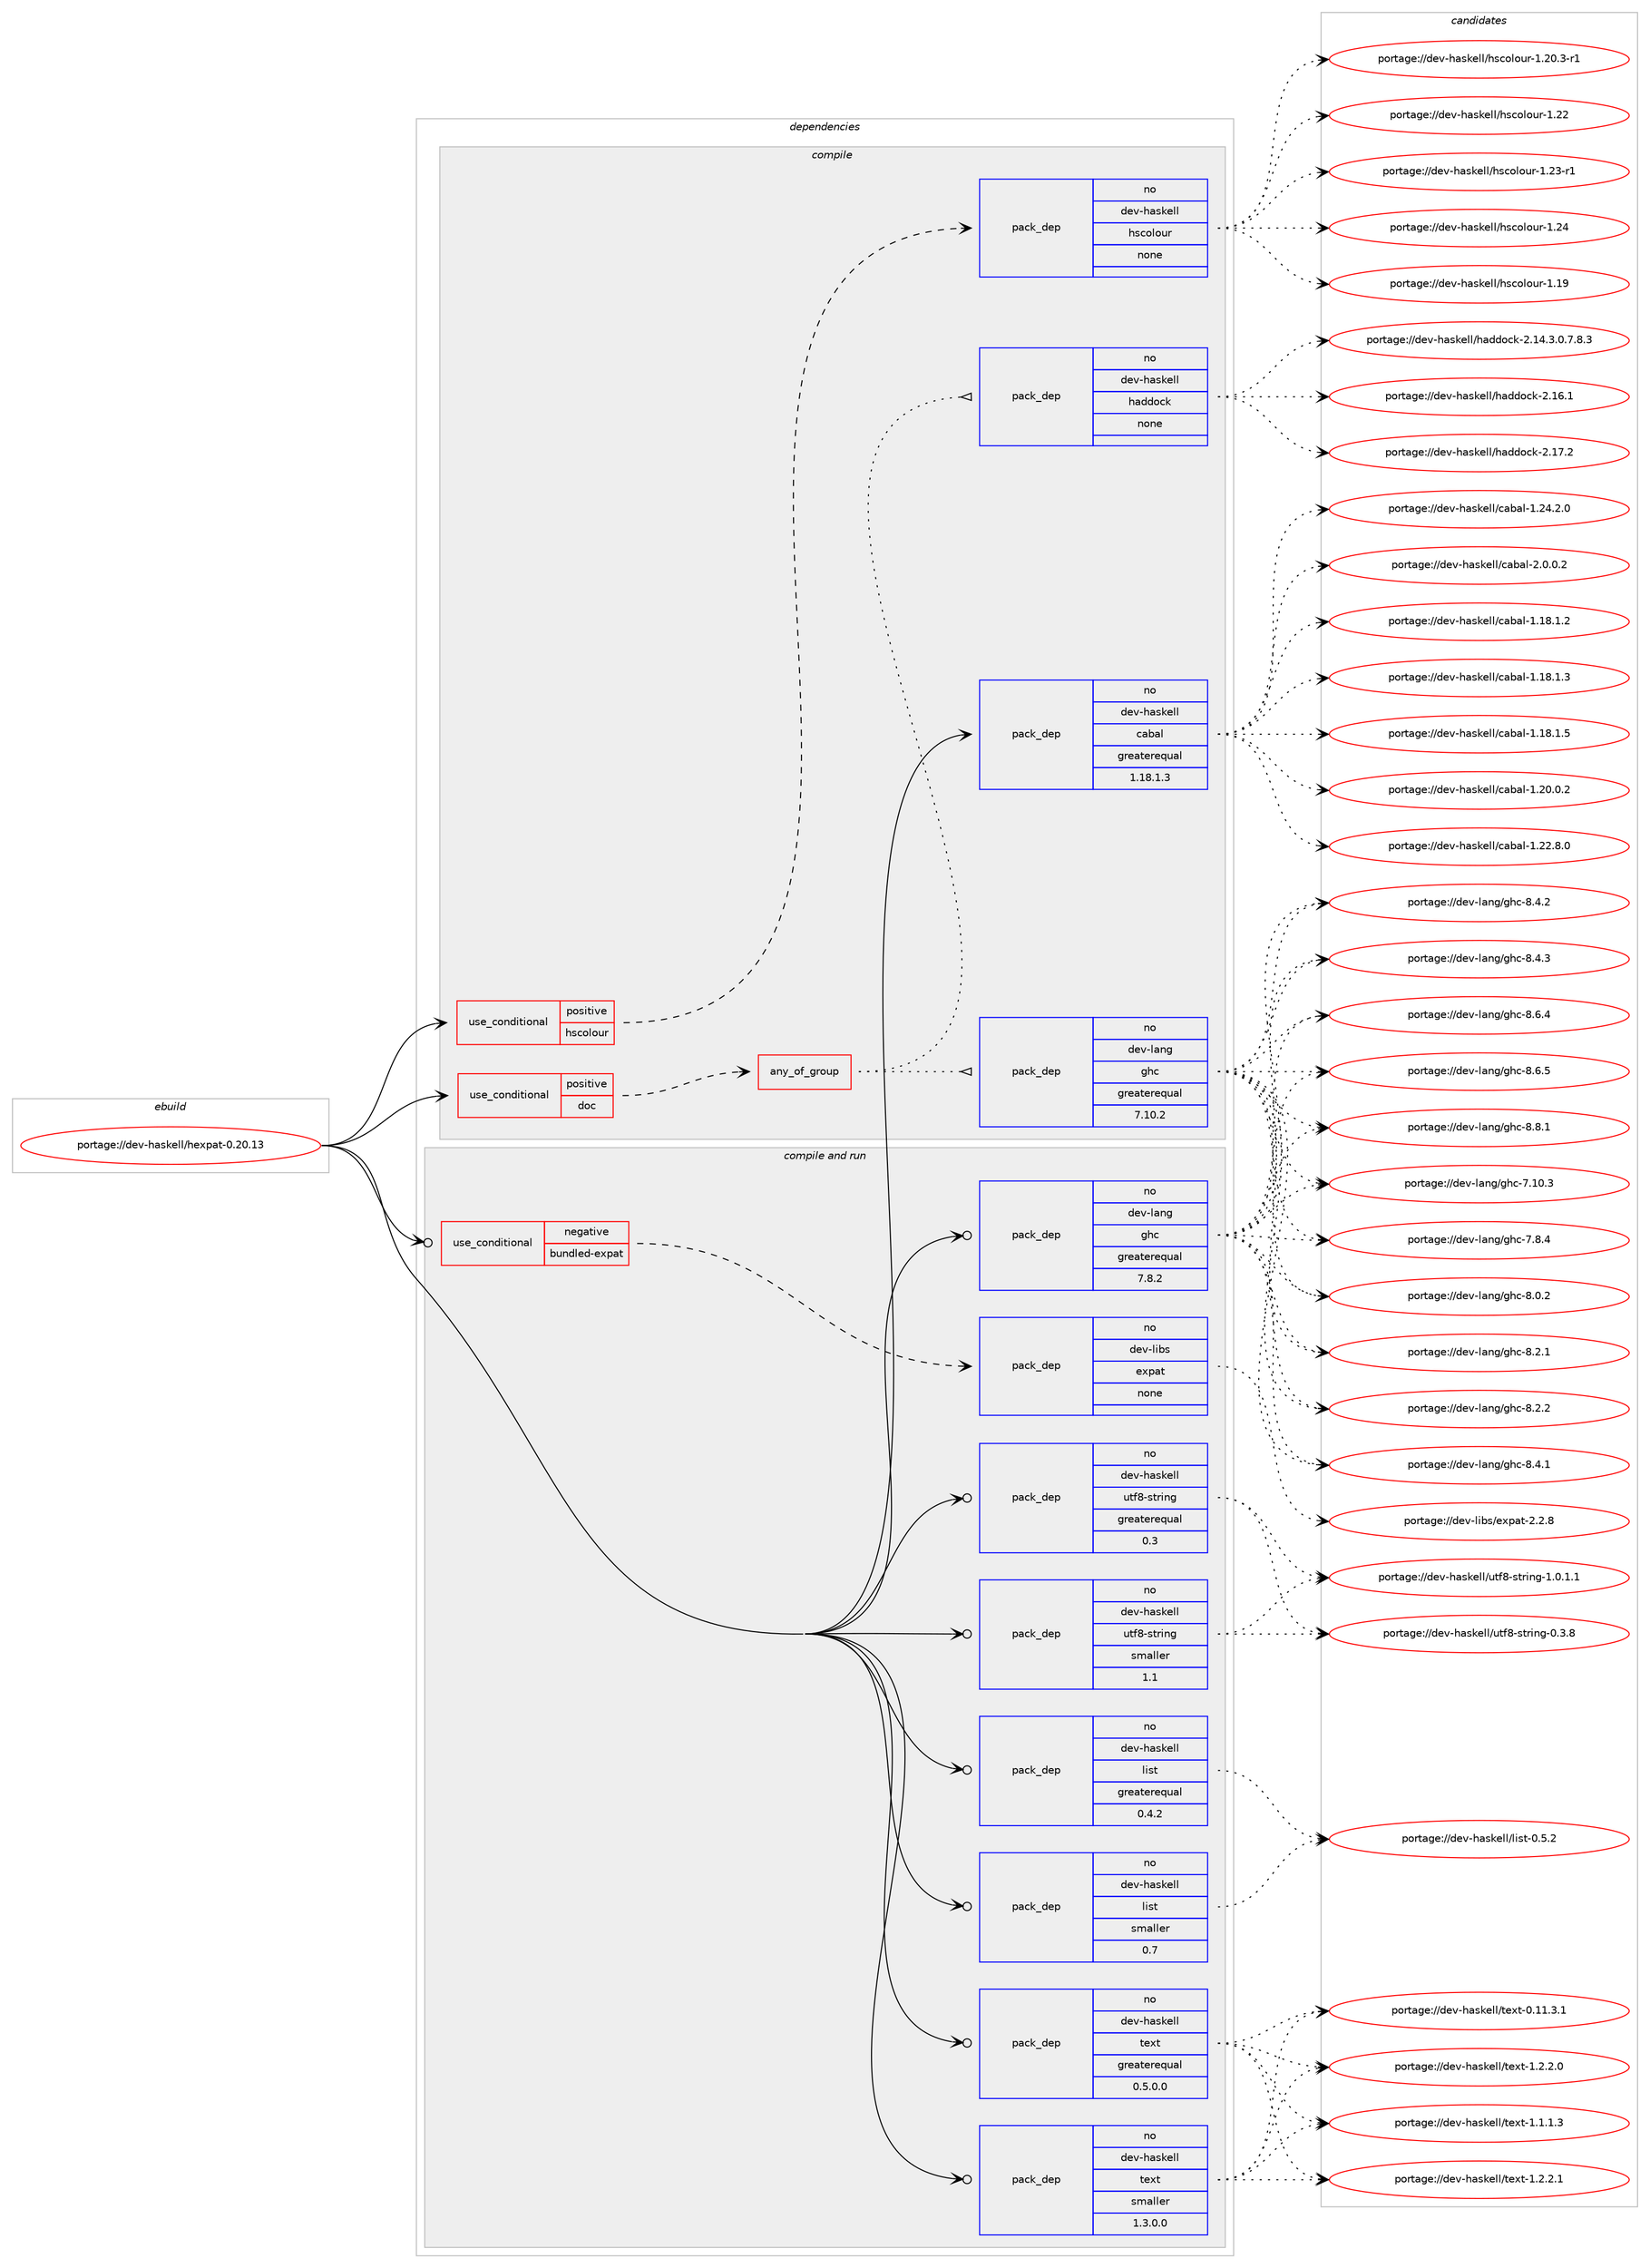 digraph prolog {

# *************
# Graph options
# *************

newrank=true;
concentrate=true;
compound=true;
graph [rankdir=LR,fontname=Helvetica,fontsize=10,ranksep=1.5];#, ranksep=2.5, nodesep=0.2];
edge  [arrowhead=vee];
node  [fontname=Helvetica,fontsize=10];

# **********
# The ebuild
# **********

subgraph cluster_leftcol {
color=gray;
rank=same;
label=<<i>ebuild</i>>;
id [label="portage://dev-haskell/hexpat-0.20.13", color=red, width=4, href="../dev-haskell/hexpat-0.20.13.svg"];
}

# ****************
# The dependencies
# ****************

subgraph cluster_midcol {
color=gray;
label=<<i>dependencies</i>>;
subgraph cluster_compile {
fillcolor="#eeeeee";
style=filled;
label=<<i>compile</i>>;
subgraph cond15481 {
dependency70036 [label=<<TABLE BORDER="0" CELLBORDER="1" CELLSPACING="0" CELLPADDING="4"><TR><TD ROWSPAN="3" CELLPADDING="10">use_conditional</TD></TR><TR><TD>positive</TD></TR><TR><TD>doc</TD></TR></TABLE>>, shape=none, color=red];
subgraph any1801 {
dependency70037 [label=<<TABLE BORDER="0" CELLBORDER="1" CELLSPACING="0" CELLPADDING="4"><TR><TD CELLPADDING="10">any_of_group</TD></TR></TABLE>>, shape=none, color=red];subgraph pack52697 {
dependency70038 [label=<<TABLE BORDER="0" CELLBORDER="1" CELLSPACING="0" CELLPADDING="4" WIDTH="220"><TR><TD ROWSPAN="6" CELLPADDING="30">pack_dep</TD></TR><TR><TD WIDTH="110">no</TD></TR><TR><TD>dev-haskell</TD></TR><TR><TD>haddock</TD></TR><TR><TD>none</TD></TR><TR><TD></TD></TR></TABLE>>, shape=none, color=blue];
}
dependency70037:e -> dependency70038:w [weight=20,style="dotted",arrowhead="oinv"];
subgraph pack52698 {
dependency70039 [label=<<TABLE BORDER="0" CELLBORDER="1" CELLSPACING="0" CELLPADDING="4" WIDTH="220"><TR><TD ROWSPAN="6" CELLPADDING="30">pack_dep</TD></TR><TR><TD WIDTH="110">no</TD></TR><TR><TD>dev-lang</TD></TR><TR><TD>ghc</TD></TR><TR><TD>greaterequal</TD></TR><TR><TD>7.10.2</TD></TR></TABLE>>, shape=none, color=blue];
}
dependency70037:e -> dependency70039:w [weight=20,style="dotted",arrowhead="oinv"];
}
dependency70036:e -> dependency70037:w [weight=20,style="dashed",arrowhead="vee"];
}
id:e -> dependency70036:w [weight=20,style="solid",arrowhead="vee"];
subgraph cond15482 {
dependency70040 [label=<<TABLE BORDER="0" CELLBORDER="1" CELLSPACING="0" CELLPADDING="4"><TR><TD ROWSPAN="3" CELLPADDING="10">use_conditional</TD></TR><TR><TD>positive</TD></TR><TR><TD>hscolour</TD></TR></TABLE>>, shape=none, color=red];
subgraph pack52699 {
dependency70041 [label=<<TABLE BORDER="0" CELLBORDER="1" CELLSPACING="0" CELLPADDING="4" WIDTH="220"><TR><TD ROWSPAN="6" CELLPADDING="30">pack_dep</TD></TR><TR><TD WIDTH="110">no</TD></TR><TR><TD>dev-haskell</TD></TR><TR><TD>hscolour</TD></TR><TR><TD>none</TD></TR><TR><TD></TD></TR></TABLE>>, shape=none, color=blue];
}
dependency70040:e -> dependency70041:w [weight=20,style="dashed",arrowhead="vee"];
}
id:e -> dependency70040:w [weight=20,style="solid",arrowhead="vee"];
subgraph pack52700 {
dependency70042 [label=<<TABLE BORDER="0" CELLBORDER="1" CELLSPACING="0" CELLPADDING="4" WIDTH="220"><TR><TD ROWSPAN="6" CELLPADDING="30">pack_dep</TD></TR><TR><TD WIDTH="110">no</TD></TR><TR><TD>dev-haskell</TD></TR><TR><TD>cabal</TD></TR><TR><TD>greaterequal</TD></TR><TR><TD>1.18.1.3</TD></TR></TABLE>>, shape=none, color=blue];
}
id:e -> dependency70042:w [weight=20,style="solid",arrowhead="vee"];
}
subgraph cluster_compileandrun {
fillcolor="#eeeeee";
style=filled;
label=<<i>compile and run</i>>;
subgraph cond15483 {
dependency70043 [label=<<TABLE BORDER="0" CELLBORDER="1" CELLSPACING="0" CELLPADDING="4"><TR><TD ROWSPAN="3" CELLPADDING="10">use_conditional</TD></TR><TR><TD>negative</TD></TR><TR><TD>bundled-expat</TD></TR></TABLE>>, shape=none, color=red];
subgraph pack52701 {
dependency70044 [label=<<TABLE BORDER="0" CELLBORDER="1" CELLSPACING="0" CELLPADDING="4" WIDTH="220"><TR><TD ROWSPAN="6" CELLPADDING="30">pack_dep</TD></TR><TR><TD WIDTH="110">no</TD></TR><TR><TD>dev-libs</TD></TR><TR><TD>expat</TD></TR><TR><TD>none</TD></TR><TR><TD></TD></TR></TABLE>>, shape=none, color=blue];
}
dependency70043:e -> dependency70044:w [weight=20,style="dashed",arrowhead="vee"];
}
id:e -> dependency70043:w [weight=20,style="solid",arrowhead="odotvee"];
subgraph pack52702 {
dependency70045 [label=<<TABLE BORDER="0" CELLBORDER="1" CELLSPACING="0" CELLPADDING="4" WIDTH="220"><TR><TD ROWSPAN="6" CELLPADDING="30">pack_dep</TD></TR><TR><TD WIDTH="110">no</TD></TR><TR><TD>dev-haskell</TD></TR><TR><TD>list</TD></TR><TR><TD>greaterequal</TD></TR><TR><TD>0.4.2</TD></TR></TABLE>>, shape=none, color=blue];
}
id:e -> dependency70045:w [weight=20,style="solid",arrowhead="odotvee"];
subgraph pack52703 {
dependency70046 [label=<<TABLE BORDER="0" CELLBORDER="1" CELLSPACING="0" CELLPADDING="4" WIDTH="220"><TR><TD ROWSPAN="6" CELLPADDING="30">pack_dep</TD></TR><TR><TD WIDTH="110">no</TD></TR><TR><TD>dev-haskell</TD></TR><TR><TD>list</TD></TR><TR><TD>smaller</TD></TR><TR><TD>0.7</TD></TR></TABLE>>, shape=none, color=blue];
}
id:e -> dependency70046:w [weight=20,style="solid",arrowhead="odotvee"];
subgraph pack52704 {
dependency70047 [label=<<TABLE BORDER="0" CELLBORDER="1" CELLSPACING="0" CELLPADDING="4" WIDTH="220"><TR><TD ROWSPAN="6" CELLPADDING="30">pack_dep</TD></TR><TR><TD WIDTH="110">no</TD></TR><TR><TD>dev-haskell</TD></TR><TR><TD>text</TD></TR><TR><TD>greaterequal</TD></TR><TR><TD>0.5.0.0</TD></TR></TABLE>>, shape=none, color=blue];
}
id:e -> dependency70047:w [weight=20,style="solid",arrowhead="odotvee"];
subgraph pack52705 {
dependency70048 [label=<<TABLE BORDER="0" CELLBORDER="1" CELLSPACING="0" CELLPADDING="4" WIDTH="220"><TR><TD ROWSPAN="6" CELLPADDING="30">pack_dep</TD></TR><TR><TD WIDTH="110">no</TD></TR><TR><TD>dev-haskell</TD></TR><TR><TD>text</TD></TR><TR><TD>smaller</TD></TR><TR><TD>1.3.0.0</TD></TR></TABLE>>, shape=none, color=blue];
}
id:e -> dependency70048:w [weight=20,style="solid",arrowhead="odotvee"];
subgraph pack52706 {
dependency70049 [label=<<TABLE BORDER="0" CELLBORDER="1" CELLSPACING="0" CELLPADDING="4" WIDTH="220"><TR><TD ROWSPAN="6" CELLPADDING="30">pack_dep</TD></TR><TR><TD WIDTH="110">no</TD></TR><TR><TD>dev-haskell</TD></TR><TR><TD>utf8-string</TD></TR><TR><TD>greaterequal</TD></TR><TR><TD>0.3</TD></TR></TABLE>>, shape=none, color=blue];
}
id:e -> dependency70049:w [weight=20,style="solid",arrowhead="odotvee"];
subgraph pack52707 {
dependency70050 [label=<<TABLE BORDER="0" CELLBORDER="1" CELLSPACING="0" CELLPADDING="4" WIDTH="220"><TR><TD ROWSPAN="6" CELLPADDING="30">pack_dep</TD></TR><TR><TD WIDTH="110">no</TD></TR><TR><TD>dev-haskell</TD></TR><TR><TD>utf8-string</TD></TR><TR><TD>smaller</TD></TR><TR><TD>1.1</TD></TR></TABLE>>, shape=none, color=blue];
}
id:e -> dependency70050:w [weight=20,style="solid",arrowhead="odotvee"];
subgraph pack52708 {
dependency70051 [label=<<TABLE BORDER="0" CELLBORDER="1" CELLSPACING="0" CELLPADDING="4" WIDTH="220"><TR><TD ROWSPAN="6" CELLPADDING="30">pack_dep</TD></TR><TR><TD WIDTH="110">no</TD></TR><TR><TD>dev-lang</TD></TR><TR><TD>ghc</TD></TR><TR><TD>greaterequal</TD></TR><TR><TD>7.8.2</TD></TR></TABLE>>, shape=none, color=blue];
}
id:e -> dependency70051:w [weight=20,style="solid",arrowhead="odotvee"];
}
subgraph cluster_run {
fillcolor="#eeeeee";
style=filled;
label=<<i>run</i>>;
}
}

# **************
# The candidates
# **************

subgraph cluster_choices {
rank=same;
color=gray;
label=<<i>candidates</i>>;

subgraph choice52697 {
color=black;
nodesep=1;
choiceportage1001011184510497115107101108108471049710010011199107455046495246514648465546564651 [label="portage://dev-haskell/haddock-2.14.3.0.7.8.3", color=red, width=4,href="../dev-haskell/haddock-2.14.3.0.7.8.3.svg"];
choiceportage100101118451049711510710110810847104971001001119910745504649544649 [label="portage://dev-haskell/haddock-2.16.1", color=red, width=4,href="../dev-haskell/haddock-2.16.1.svg"];
choiceportage100101118451049711510710110810847104971001001119910745504649554650 [label="portage://dev-haskell/haddock-2.17.2", color=red, width=4,href="../dev-haskell/haddock-2.17.2.svg"];
dependency70038:e -> choiceportage1001011184510497115107101108108471049710010011199107455046495246514648465546564651:w [style=dotted,weight="100"];
dependency70038:e -> choiceportage100101118451049711510710110810847104971001001119910745504649544649:w [style=dotted,weight="100"];
dependency70038:e -> choiceportage100101118451049711510710110810847104971001001119910745504649554650:w [style=dotted,weight="100"];
}
subgraph choice52698 {
color=black;
nodesep=1;
choiceportage1001011184510897110103471031049945554649484651 [label="portage://dev-lang/ghc-7.10.3", color=red, width=4,href="../dev-lang/ghc-7.10.3.svg"];
choiceportage10010111845108971101034710310499455546564652 [label="portage://dev-lang/ghc-7.8.4", color=red, width=4,href="../dev-lang/ghc-7.8.4.svg"];
choiceportage10010111845108971101034710310499455646484650 [label="portage://dev-lang/ghc-8.0.2", color=red, width=4,href="../dev-lang/ghc-8.0.2.svg"];
choiceportage10010111845108971101034710310499455646504649 [label="portage://dev-lang/ghc-8.2.1", color=red, width=4,href="../dev-lang/ghc-8.2.1.svg"];
choiceportage10010111845108971101034710310499455646504650 [label="portage://dev-lang/ghc-8.2.2", color=red, width=4,href="../dev-lang/ghc-8.2.2.svg"];
choiceportage10010111845108971101034710310499455646524649 [label="portage://dev-lang/ghc-8.4.1", color=red, width=4,href="../dev-lang/ghc-8.4.1.svg"];
choiceportage10010111845108971101034710310499455646524650 [label="portage://dev-lang/ghc-8.4.2", color=red, width=4,href="../dev-lang/ghc-8.4.2.svg"];
choiceportage10010111845108971101034710310499455646524651 [label="portage://dev-lang/ghc-8.4.3", color=red, width=4,href="../dev-lang/ghc-8.4.3.svg"];
choiceportage10010111845108971101034710310499455646544652 [label="portage://dev-lang/ghc-8.6.4", color=red, width=4,href="../dev-lang/ghc-8.6.4.svg"];
choiceportage10010111845108971101034710310499455646544653 [label="portage://dev-lang/ghc-8.6.5", color=red, width=4,href="../dev-lang/ghc-8.6.5.svg"];
choiceportage10010111845108971101034710310499455646564649 [label="portage://dev-lang/ghc-8.8.1", color=red, width=4,href="../dev-lang/ghc-8.8.1.svg"];
dependency70039:e -> choiceportage1001011184510897110103471031049945554649484651:w [style=dotted,weight="100"];
dependency70039:e -> choiceportage10010111845108971101034710310499455546564652:w [style=dotted,weight="100"];
dependency70039:e -> choiceportage10010111845108971101034710310499455646484650:w [style=dotted,weight="100"];
dependency70039:e -> choiceportage10010111845108971101034710310499455646504649:w [style=dotted,weight="100"];
dependency70039:e -> choiceportage10010111845108971101034710310499455646504650:w [style=dotted,weight="100"];
dependency70039:e -> choiceportage10010111845108971101034710310499455646524649:w [style=dotted,weight="100"];
dependency70039:e -> choiceportage10010111845108971101034710310499455646524650:w [style=dotted,weight="100"];
dependency70039:e -> choiceportage10010111845108971101034710310499455646524651:w [style=dotted,weight="100"];
dependency70039:e -> choiceportage10010111845108971101034710310499455646544652:w [style=dotted,weight="100"];
dependency70039:e -> choiceportage10010111845108971101034710310499455646544653:w [style=dotted,weight="100"];
dependency70039:e -> choiceportage10010111845108971101034710310499455646564649:w [style=dotted,weight="100"];
}
subgraph choice52699 {
color=black;
nodesep=1;
choiceportage100101118451049711510710110810847104115991111081111171144549464957 [label="portage://dev-haskell/hscolour-1.19", color=red, width=4,href="../dev-haskell/hscolour-1.19.svg"];
choiceportage10010111845104971151071011081084710411599111108111117114454946504846514511449 [label="portage://dev-haskell/hscolour-1.20.3-r1", color=red, width=4,href="../dev-haskell/hscolour-1.20.3-r1.svg"];
choiceportage100101118451049711510710110810847104115991111081111171144549465050 [label="portage://dev-haskell/hscolour-1.22", color=red, width=4,href="../dev-haskell/hscolour-1.22.svg"];
choiceportage1001011184510497115107101108108471041159911110811111711445494650514511449 [label="portage://dev-haskell/hscolour-1.23-r1", color=red, width=4,href="../dev-haskell/hscolour-1.23-r1.svg"];
choiceportage100101118451049711510710110810847104115991111081111171144549465052 [label="portage://dev-haskell/hscolour-1.24", color=red, width=4,href="../dev-haskell/hscolour-1.24.svg"];
dependency70041:e -> choiceportage100101118451049711510710110810847104115991111081111171144549464957:w [style=dotted,weight="100"];
dependency70041:e -> choiceportage10010111845104971151071011081084710411599111108111117114454946504846514511449:w [style=dotted,weight="100"];
dependency70041:e -> choiceportage100101118451049711510710110810847104115991111081111171144549465050:w [style=dotted,weight="100"];
dependency70041:e -> choiceportage1001011184510497115107101108108471041159911110811111711445494650514511449:w [style=dotted,weight="100"];
dependency70041:e -> choiceportage100101118451049711510710110810847104115991111081111171144549465052:w [style=dotted,weight="100"];
}
subgraph choice52700 {
color=black;
nodesep=1;
choiceportage10010111845104971151071011081084799979897108454946495646494650 [label="portage://dev-haskell/cabal-1.18.1.2", color=red, width=4,href="../dev-haskell/cabal-1.18.1.2.svg"];
choiceportage10010111845104971151071011081084799979897108454946495646494651 [label="portage://dev-haskell/cabal-1.18.1.3", color=red, width=4,href="../dev-haskell/cabal-1.18.1.3.svg"];
choiceportage10010111845104971151071011081084799979897108454946495646494653 [label="portage://dev-haskell/cabal-1.18.1.5", color=red, width=4,href="../dev-haskell/cabal-1.18.1.5.svg"];
choiceportage10010111845104971151071011081084799979897108454946504846484650 [label="portage://dev-haskell/cabal-1.20.0.2", color=red, width=4,href="../dev-haskell/cabal-1.20.0.2.svg"];
choiceportage10010111845104971151071011081084799979897108454946505046564648 [label="portage://dev-haskell/cabal-1.22.8.0", color=red, width=4,href="../dev-haskell/cabal-1.22.8.0.svg"];
choiceportage10010111845104971151071011081084799979897108454946505246504648 [label="portage://dev-haskell/cabal-1.24.2.0", color=red, width=4,href="../dev-haskell/cabal-1.24.2.0.svg"];
choiceportage100101118451049711510710110810847999798971084550464846484650 [label="portage://dev-haskell/cabal-2.0.0.2", color=red, width=4,href="../dev-haskell/cabal-2.0.0.2.svg"];
dependency70042:e -> choiceportage10010111845104971151071011081084799979897108454946495646494650:w [style=dotted,weight="100"];
dependency70042:e -> choiceportage10010111845104971151071011081084799979897108454946495646494651:w [style=dotted,weight="100"];
dependency70042:e -> choiceportage10010111845104971151071011081084799979897108454946495646494653:w [style=dotted,weight="100"];
dependency70042:e -> choiceportage10010111845104971151071011081084799979897108454946504846484650:w [style=dotted,weight="100"];
dependency70042:e -> choiceportage10010111845104971151071011081084799979897108454946505046564648:w [style=dotted,weight="100"];
dependency70042:e -> choiceportage10010111845104971151071011081084799979897108454946505246504648:w [style=dotted,weight="100"];
dependency70042:e -> choiceportage100101118451049711510710110810847999798971084550464846484650:w [style=dotted,weight="100"];
}
subgraph choice52701 {
color=black;
nodesep=1;
choiceportage10010111845108105981154710112011297116455046504656 [label="portage://dev-libs/expat-2.2.8", color=red, width=4,href="../dev-libs/expat-2.2.8.svg"];
dependency70044:e -> choiceportage10010111845108105981154710112011297116455046504656:w [style=dotted,weight="100"];
}
subgraph choice52702 {
color=black;
nodesep=1;
choiceportage100101118451049711510710110810847108105115116454846534650 [label="portage://dev-haskell/list-0.5.2", color=red, width=4,href="../dev-haskell/list-0.5.2.svg"];
dependency70045:e -> choiceportage100101118451049711510710110810847108105115116454846534650:w [style=dotted,weight="100"];
}
subgraph choice52703 {
color=black;
nodesep=1;
choiceportage100101118451049711510710110810847108105115116454846534650 [label="portage://dev-haskell/list-0.5.2", color=red, width=4,href="../dev-haskell/list-0.5.2.svg"];
dependency70046:e -> choiceportage100101118451049711510710110810847108105115116454846534650:w [style=dotted,weight="100"];
}
subgraph choice52704 {
color=black;
nodesep=1;
choiceportage100101118451049711510710110810847116101120116454846494946514649 [label="portage://dev-haskell/text-0.11.3.1", color=red, width=4,href="../dev-haskell/text-0.11.3.1.svg"];
choiceportage1001011184510497115107101108108471161011201164549464946494651 [label="portage://dev-haskell/text-1.1.1.3", color=red, width=4,href="../dev-haskell/text-1.1.1.3.svg"];
choiceportage1001011184510497115107101108108471161011201164549465046504648 [label="portage://dev-haskell/text-1.2.2.0", color=red, width=4,href="../dev-haskell/text-1.2.2.0.svg"];
choiceportage1001011184510497115107101108108471161011201164549465046504649 [label="portage://dev-haskell/text-1.2.2.1", color=red, width=4,href="../dev-haskell/text-1.2.2.1.svg"];
dependency70047:e -> choiceportage100101118451049711510710110810847116101120116454846494946514649:w [style=dotted,weight="100"];
dependency70047:e -> choiceportage1001011184510497115107101108108471161011201164549464946494651:w [style=dotted,weight="100"];
dependency70047:e -> choiceportage1001011184510497115107101108108471161011201164549465046504648:w [style=dotted,weight="100"];
dependency70047:e -> choiceportage1001011184510497115107101108108471161011201164549465046504649:w [style=dotted,weight="100"];
}
subgraph choice52705 {
color=black;
nodesep=1;
choiceportage100101118451049711510710110810847116101120116454846494946514649 [label="portage://dev-haskell/text-0.11.3.1", color=red, width=4,href="../dev-haskell/text-0.11.3.1.svg"];
choiceportage1001011184510497115107101108108471161011201164549464946494651 [label="portage://dev-haskell/text-1.1.1.3", color=red, width=4,href="../dev-haskell/text-1.1.1.3.svg"];
choiceportage1001011184510497115107101108108471161011201164549465046504648 [label="portage://dev-haskell/text-1.2.2.0", color=red, width=4,href="../dev-haskell/text-1.2.2.0.svg"];
choiceportage1001011184510497115107101108108471161011201164549465046504649 [label="portage://dev-haskell/text-1.2.2.1", color=red, width=4,href="../dev-haskell/text-1.2.2.1.svg"];
dependency70048:e -> choiceportage100101118451049711510710110810847116101120116454846494946514649:w [style=dotted,weight="100"];
dependency70048:e -> choiceportage1001011184510497115107101108108471161011201164549464946494651:w [style=dotted,weight="100"];
dependency70048:e -> choiceportage1001011184510497115107101108108471161011201164549465046504648:w [style=dotted,weight="100"];
dependency70048:e -> choiceportage1001011184510497115107101108108471161011201164549465046504649:w [style=dotted,weight="100"];
}
subgraph choice52706 {
color=black;
nodesep=1;
choiceportage1001011184510497115107101108108471171161025645115116114105110103454846514656 [label="portage://dev-haskell/utf8-string-0.3.8", color=red, width=4,href="../dev-haskell/utf8-string-0.3.8.svg"];
choiceportage10010111845104971151071011081084711711610256451151161141051101034549464846494649 [label="portage://dev-haskell/utf8-string-1.0.1.1", color=red, width=4,href="../dev-haskell/utf8-string-1.0.1.1.svg"];
dependency70049:e -> choiceportage1001011184510497115107101108108471171161025645115116114105110103454846514656:w [style=dotted,weight="100"];
dependency70049:e -> choiceportage10010111845104971151071011081084711711610256451151161141051101034549464846494649:w [style=dotted,weight="100"];
}
subgraph choice52707 {
color=black;
nodesep=1;
choiceportage1001011184510497115107101108108471171161025645115116114105110103454846514656 [label="portage://dev-haskell/utf8-string-0.3.8", color=red, width=4,href="../dev-haskell/utf8-string-0.3.8.svg"];
choiceportage10010111845104971151071011081084711711610256451151161141051101034549464846494649 [label="portage://dev-haskell/utf8-string-1.0.1.1", color=red, width=4,href="../dev-haskell/utf8-string-1.0.1.1.svg"];
dependency70050:e -> choiceportage1001011184510497115107101108108471171161025645115116114105110103454846514656:w [style=dotted,weight="100"];
dependency70050:e -> choiceportage10010111845104971151071011081084711711610256451151161141051101034549464846494649:w [style=dotted,weight="100"];
}
subgraph choice52708 {
color=black;
nodesep=1;
choiceportage1001011184510897110103471031049945554649484651 [label="portage://dev-lang/ghc-7.10.3", color=red, width=4,href="../dev-lang/ghc-7.10.3.svg"];
choiceportage10010111845108971101034710310499455546564652 [label="portage://dev-lang/ghc-7.8.4", color=red, width=4,href="../dev-lang/ghc-7.8.4.svg"];
choiceportage10010111845108971101034710310499455646484650 [label="portage://dev-lang/ghc-8.0.2", color=red, width=4,href="../dev-lang/ghc-8.0.2.svg"];
choiceportage10010111845108971101034710310499455646504649 [label="portage://dev-lang/ghc-8.2.1", color=red, width=4,href="../dev-lang/ghc-8.2.1.svg"];
choiceportage10010111845108971101034710310499455646504650 [label="portage://dev-lang/ghc-8.2.2", color=red, width=4,href="../dev-lang/ghc-8.2.2.svg"];
choiceportage10010111845108971101034710310499455646524649 [label="portage://dev-lang/ghc-8.4.1", color=red, width=4,href="../dev-lang/ghc-8.4.1.svg"];
choiceportage10010111845108971101034710310499455646524650 [label="portage://dev-lang/ghc-8.4.2", color=red, width=4,href="../dev-lang/ghc-8.4.2.svg"];
choiceportage10010111845108971101034710310499455646524651 [label="portage://dev-lang/ghc-8.4.3", color=red, width=4,href="../dev-lang/ghc-8.4.3.svg"];
choiceportage10010111845108971101034710310499455646544652 [label="portage://dev-lang/ghc-8.6.4", color=red, width=4,href="../dev-lang/ghc-8.6.4.svg"];
choiceportage10010111845108971101034710310499455646544653 [label="portage://dev-lang/ghc-8.6.5", color=red, width=4,href="../dev-lang/ghc-8.6.5.svg"];
choiceportage10010111845108971101034710310499455646564649 [label="portage://dev-lang/ghc-8.8.1", color=red, width=4,href="../dev-lang/ghc-8.8.1.svg"];
dependency70051:e -> choiceportage1001011184510897110103471031049945554649484651:w [style=dotted,weight="100"];
dependency70051:e -> choiceportage10010111845108971101034710310499455546564652:w [style=dotted,weight="100"];
dependency70051:e -> choiceportage10010111845108971101034710310499455646484650:w [style=dotted,weight="100"];
dependency70051:e -> choiceportage10010111845108971101034710310499455646504649:w [style=dotted,weight="100"];
dependency70051:e -> choiceportage10010111845108971101034710310499455646504650:w [style=dotted,weight="100"];
dependency70051:e -> choiceportage10010111845108971101034710310499455646524649:w [style=dotted,weight="100"];
dependency70051:e -> choiceportage10010111845108971101034710310499455646524650:w [style=dotted,weight="100"];
dependency70051:e -> choiceportage10010111845108971101034710310499455646524651:w [style=dotted,weight="100"];
dependency70051:e -> choiceportage10010111845108971101034710310499455646544652:w [style=dotted,weight="100"];
dependency70051:e -> choiceportage10010111845108971101034710310499455646544653:w [style=dotted,weight="100"];
dependency70051:e -> choiceportage10010111845108971101034710310499455646564649:w [style=dotted,weight="100"];
}
}

}

